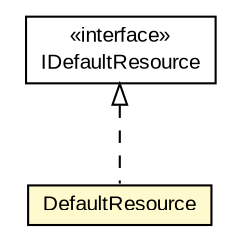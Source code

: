 #!/usr/local/bin/dot
#
# Class diagram 
# Generated by UMLGraph version R5_6-24-gf6e263 (http://www.umlgraph.org/)
#

digraph G {
	edge [fontname="arial",fontsize=10,labelfontname="arial",labelfontsize=10];
	node [fontname="arial",fontsize=10,shape=plaintext];
	nodesep=0.25;
	ranksep=0.5;
	// com.mycompany.service.resources.IDefaultResource
	c53 [label=<<table title="com.mycompany.service.resources.IDefaultResource" border="0" cellborder="1" cellspacing="0" cellpadding="2" port="p" href="./IDefaultResource.html">
		<tr><td><table border="0" cellspacing="0" cellpadding="1">
<tr><td align="center" balign="center"> &#171;interface&#187; </td></tr>
<tr><td align="center" balign="center"> IDefaultResource </td></tr>
		</table></td></tr>
		</table>>, URL="./IDefaultResource.html", fontname="arial", fontcolor="black", fontsize=10.0];
	// com.mycompany.service.resources.DefaultResource
	c54 [label=<<table title="com.mycompany.service.resources.DefaultResource" border="0" cellborder="1" cellspacing="0" cellpadding="2" port="p" bgcolor="lemonChiffon" href="./DefaultResource.html">
		<tr><td><table border="0" cellspacing="0" cellpadding="1">
<tr><td align="center" balign="center"> DefaultResource </td></tr>
		</table></td></tr>
		</table>>, URL="./DefaultResource.html", fontname="arial", fontcolor="black", fontsize=10.0];
	//com.mycompany.service.resources.DefaultResource implements com.mycompany.service.resources.IDefaultResource
	c53:p -> c54:p [dir=back,arrowtail=empty,style=dashed];
}

